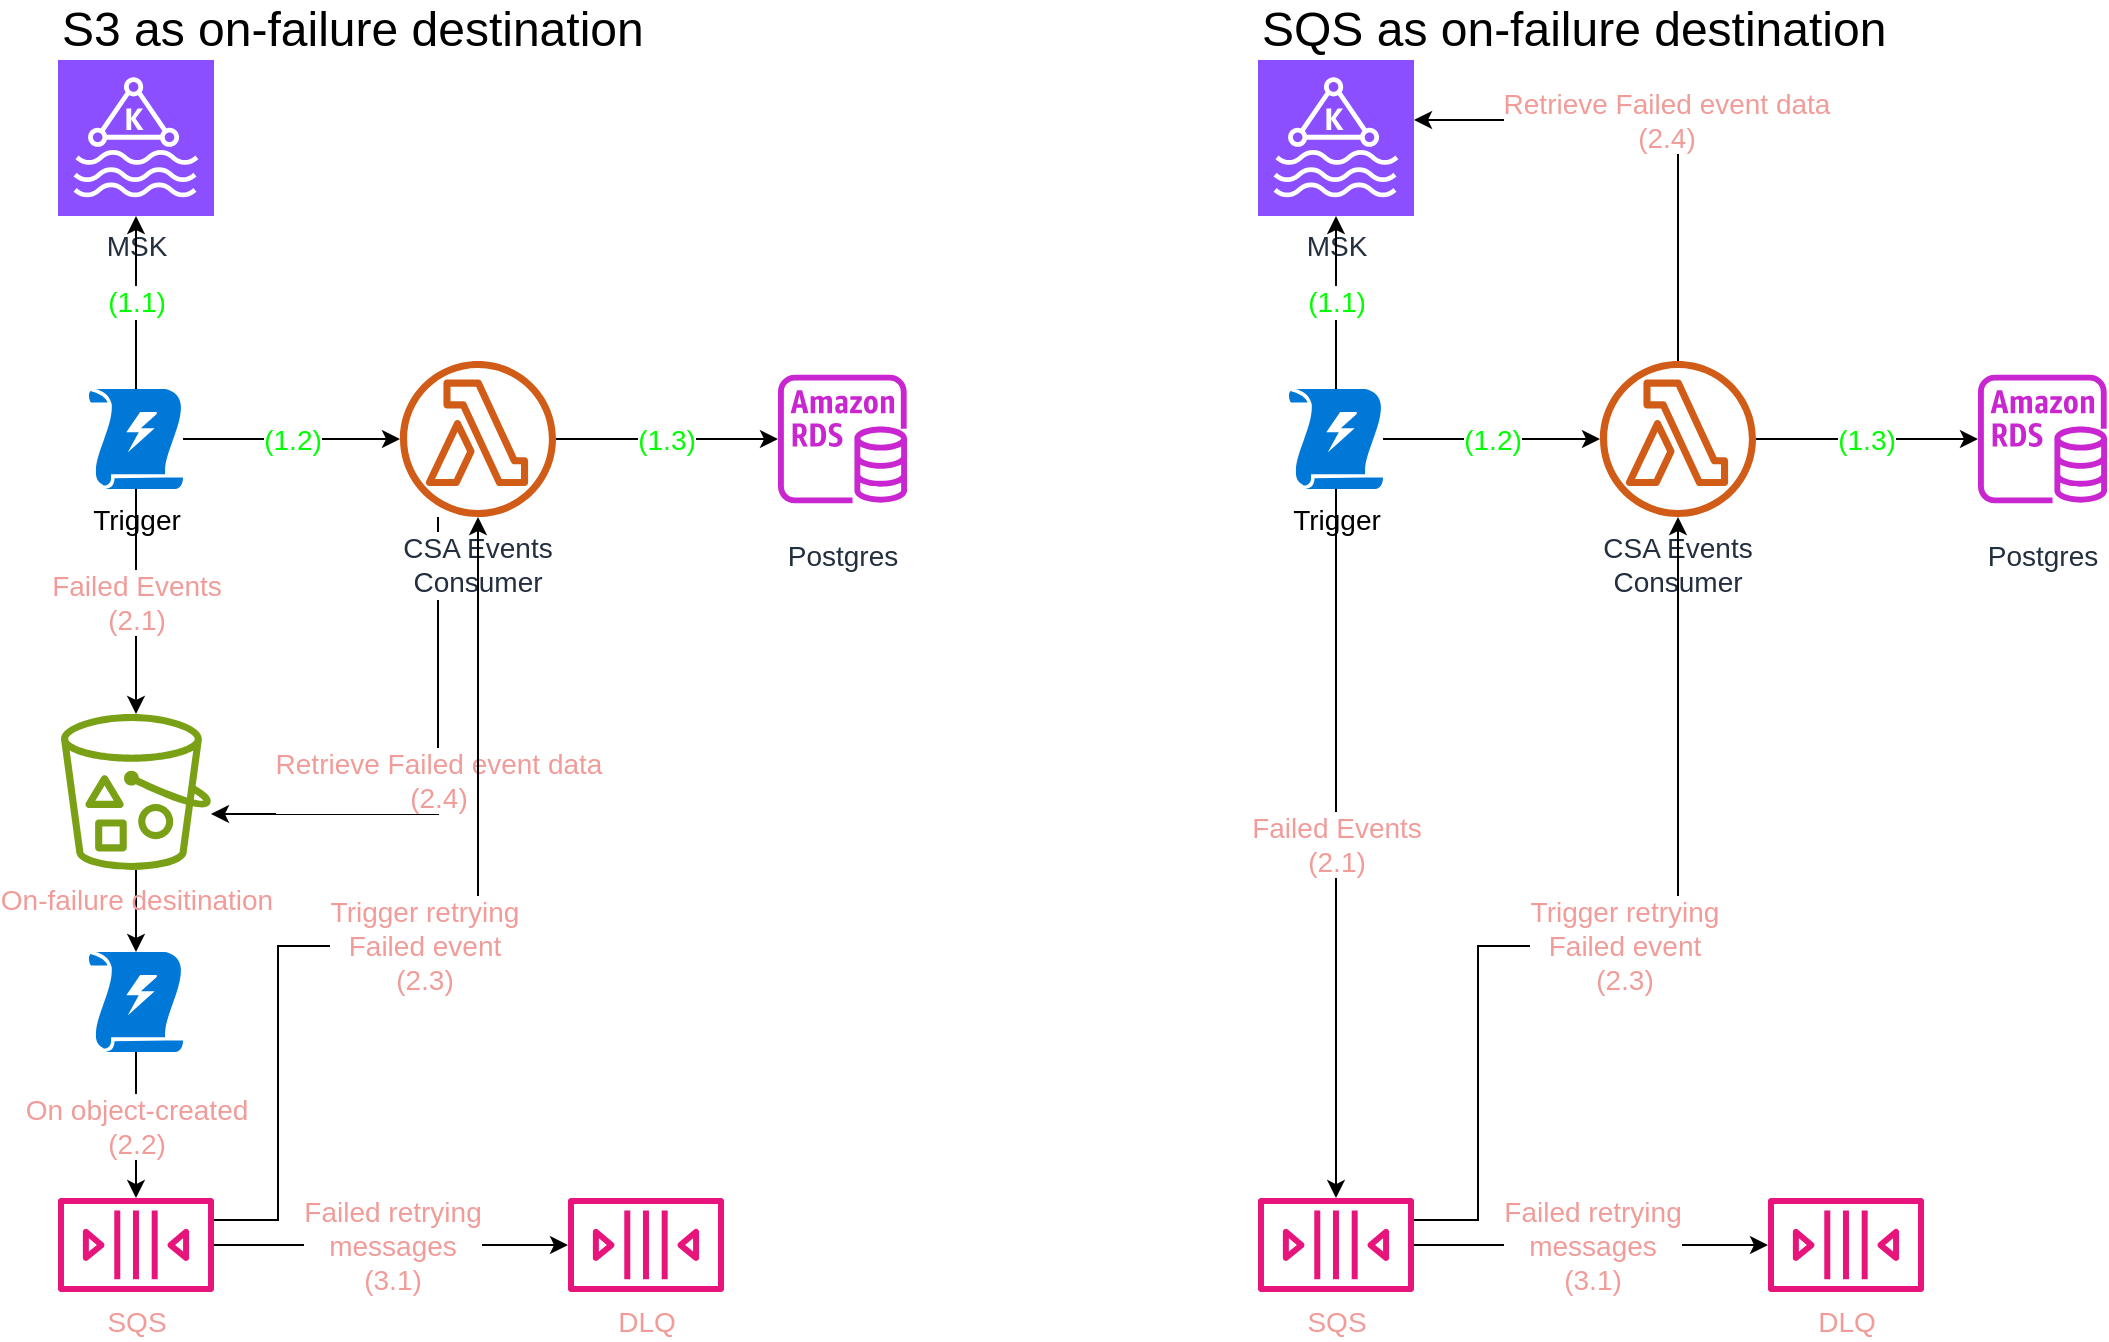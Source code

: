 <mxfile version="24.8.6">
  <diagram id="Ht1M8jgEwFfnCIfOTk4-" name="Page-1">
    <mxGraphModel dx="1473" dy="822" grid="1" gridSize="10" guides="1" tooltips="1" connect="1" arrows="1" fold="1" page="1" pageScale="1" pageWidth="1169" pageHeight="827" math="0" shadow="0">
      <root>
        <mxCell id="0" />
        <mxCell id="1" parent="0" />
        <mxCell id="d1aQsJZGRrAFsnmFgu7d-13" value="(1.3)" style="edgeStyle=orthogonalEdgeStyle;rounded=0;orthogonalLoop=1;jettySize=auto;html=1;fontSize=14;fontColor=#00FF00;" parent="1" source="UEzPUAAOIrF-is8g5C7q-115" edge="1">
          <mxGeometry relative="1" as="geometry">
            <mxPoint x="440" y="229.5" as="targetPoint" />
          </mxGeometry>
        </mxCell>
        <mxCell id="d1aQsJZGRrAFsnmFgu7d-29" value="&lt;div style=&quot;font-size: 14px;&quot;&gt;Retrieve Failed event data&lt;/div&gt;(2.4)" style="edgeStyle=orthogonalEdgeStyle;rounded=0;orthogonalLoop=1;jettySize=auto;html=1;fontSize=14;fontColor=#F19C99;" parent="1" source="UEzPUAAOIrF-is8g5C7q-115" target="d1aQsJZGRrAFsnmFgu7d-3" edge="1">
          <mxGeometry relative="1" as="geometry">
            <Array as="points">
              <mxPoint x="270" y="417" />
            </Array>
          </mxGeometry>
        </mxCell>
        <mxCell id="UEzPUAAOIrF-is8g5C7q-115" value="CSA Events Consumer" style="outlineConnect=0;fontColor=#232F3E;gradientColor=none;fillColor=#D05C17;strokeColor=none;dashed=0;verticalLabelPosition=bottom;verticalAlign=top;align=center;html=1;fontSize=14;fontStyle=0;aspect=fixed;pointerEvents=1;shape=mxgraph.aws4.lambda_function;labelBackgroundColor=#FFFFFF;labelBorderColor=none;whiteSpace=wrap;" parent="1" vertex="1">
          <mxGeometry x="251" y="190.5" width="78" height="78" as="geometry" />
        </mxCell>
        <mxCell id="d1aQsJZGRrAFsnmFgu7d-1" value="MSK" style="sketch=0;points=[[0,0,0],[0.25,0,0],[0.5,0,0],[0.75,0,0],[1,0,0],[0,1,0],[0.25,1,0],[0.5,1,0],[0.75,1,0],[1,1,0],[0,0.25,0],[0,0.5,0],[0,0.75,0],[1,0.25,0],[1,0.5,0],[1,0.75,0]];outlineConnect=0;fontColor=#232F3E;fillColor=#8C4FFF;strokeColor=#ffffff;dashed=0;verticalLabelPosition=bottom;verticalAlign=top;align=center;html=1;fontSize=14;fontStyle=0;aspect=fixed;shape=mxgraph.aws4.resourceIcon;resIcon=mxgraph.aws4.managed_streaming_for_kafka;" parent="1" vertex="1">
          <mxGeometry x="80" y="40" width="78" height="78" as="geometry" />
        </mxCell>
        <mxCell id="d1aQsJZGRrAFsnmFgu7d-6" value="(1.2)" style="edgeStyle=orthogonalEdgeStyle;rounded=0;orthogonalLoop=1;jettySize=auto;html=1;fontSize=14;fontColor=#00FF00;" parent="1" source="d1aQsJZGRrAFsnmFgu7d-2" target="UEzPUAAOIrF-is8g5C7q-115" edge="1">
          <mxGeometry relative="1" as="geometry" />
        </mxCell>
        <mxCell id="d1aQsJZGRrAFsnmFgu7d-7" value="(1.1)" style="edgeStyle=orthogonalEdgeStyle;rounded=0;orthogonalLoop=1;jettySize=auto;html=1;fontSize=14;fontColor=#00FF00;" parent="1" source="d1aQsJZGRrAFsnmFgu7d-2" target="d1aQsJZGRrAFsnmFgu7d-1" edge="1">
          <mxGeometry relative="1" as="geometry" />
        </mxCell>
        <mxCell id="d1aQsJZGRrAFsnmFgu7d-17" value="Failed Events&lt;div style=&quot;font-size: 14px;&quot;&gt;(2.1)&lt;/div&gt;" style="edgeStyle=orthogonalEdgeStyle;rounded=0;orthogonalLoop=1;jettySize=auto;html=1;fontSize=14;fontColor=#F19C99;" parent="1" source="d1aQsJZGRrAFsnmFgu7d-2" target="d1aQsJZGRrAFsnmFgu7d-3" edge="1">
          <mxGeometry relative="1" as="geometry" />
        </mxCell>
        <mxCell id="d1aQsJZGRrAFsnmFgu7d-2" value="Trigger" style="sketch=0;aspect=fixed;pointerEvents=1;shadow=0;dashed=0;html=1;strokeColor=none;labelPosition=center;verticalLabelPosition=bottom;verticalAlign=top;align=center;shape=mxgraph.mscae.enterprise.triggers;fillColor=#0078D7;fontSize=14;" parent="1" vertex="1">
          <mxGeometry x="95.5" y="204.5" width="47" height="50" as="geometry" />
        </mxCell>
        <mxCell id="d1aQsJZGRrAFsnmFgu7d-21" value="" style="edgeStyle=orthogonalEdgeStyle;rounded=0;orthogonalLoop=1;jettySize=auto;html=1;fontSize=14;fontColor=#F19C99;" parent="1" source="d1aQsJZGRrAFsnmFgu7d-3" target="d1aQsJZGRrAFsnmFgu7d-20" edge="1">
          <mxGeometry relative="1" as="geometry" />
        </mxCell>
        <mxCell id="d1aQsJZGRrAFsnmFgu7d-3" value="On-failure desitination" style="sketch=0;outlineConnect=0;fontColor=#F19C99;gradientColor=none;fillColor=#7AA116;strokeColor=none;dashed=0;verticalLabelPosition=bottom;verticalAlign=top;align=center;html=1;fontSize=14;fontStyle=0;aspect=fixed;pointerEvents=1;shape=mxgraph.aws4.bucket_with_objects;" parent="1" vertex="1">
          <mxGeometry x="81.5" y="367" width="75" height="78" as="geometry" />
        </mxCell>
        <mxCell id="d1aQsJZGRrAFsnmFgu7d-8" value="Postgres" style="aspect=fixed;html=1;align=center;fontSize=14;image=img/lib/azure2/databases/Azure_Database_PostgreSQL_Server.svg;sketch=0;outlineConnect=0;fontColor=#232F3E;gradientColor=none;fillColor=#C925D1;strokeColor=none;dashed=0;verticalLabelPosition=bottom;verticalAlign=top;fontStyle=0;pointerEvents=1;shape=mxgraph.aws4.rds_instance;" parent="1" vertex="1">
          <mxGeometry x="440" y="186.5" width="64.5" height="86" as="geometry" />
        </mxCell>
        <mxCell id="d1aQsJZGRrAFsnmFgu7d-24" value="Trigger retrying&lt;div style=&quot;font-size: 14px;&quot;&gt;Failed event&lt;/div&gt;&lt;div style=&quot;font-size: 14px;&quot;&gt;(2.3)&lt;/div&gt;" style="edgeStyle=orthogonalEdgeStyle;rounded=0;orthogonalLoop=1;jettySize=auto;html=1;fontSize=14;fontColor=#F19C99;" parent="1" source="d1aQsJZGRrAFsnmFgu7d-18" target="UEzPUAAOIrF-is8g5C7q-115" edge="1">
          <mxGeometry relative="1" as="geometry">
            <mxPoint x="320" y="274" as="targetPoint" />
            <Array as="points">
              <mxPoint x="190" y="620" />
              <mxPoint x="190" y="483" />
              <mxPoint x="290" y="483" />
            </Array>
          </mxGeometry>
        </mxCell>
        <mxCell id="d1aQsJZGRrAFsnmFgu7d-28" value="Failed retrying&lt;div style=&quot;font-size: 14px;&quot;&gt;messages&lt;/div&gt;&lt;div style=&quot;font-size: 14px;&quot;&gt;(3.1)&lt;/div&gt;" style="edgeStyle=orthogonalEdgeStyle;rounded=0;orthogonalLoop=1;jettySize=auto;html=1;fontSize=14;fontColor=#F19C99;" parent="1" source="d1aQsJZGRrAFsnmFgu7d-18" target="d1aQsJZGRrAFsnmFgu7d-26" edge="1">
          <mxGeometry relative="1" as="geometry" />
        </mxCell>
        <mxCell id="d1aQsJZGRrAFsnmFgu7d-18" value="SQS" style="sketch=0;outlineConnect=0;fontColor=#F19C99;gradientColor=none;fillColor=#E7157B;strokeColor=none;dashed=0;verticalLabelPosition=bottom;verticalAlign=top;align=center;html=1;fontSize=14;fontStyle=0;aspect=fixed;pointerEvents=1;shape=mxgraph.aws4.queue;" parent="1" vertex="1">
          <mxGeometry x="80" y="609" width="78" height="47" as="geometry" />
        </mxCell>
        <mxCell id="d1aQsJZGRrAFsnmFgu7d-22" value="On object-created&lt;div style=&quot;font-size: 14px;&quot;&gt;(2.2)&lt;/div&gt;" style="edgeStyle=orthogonalEdgeStyle;rounded=0;orthogonalLoop=1;jettySize=auto;html=1;fontSize=14;fontColor=#F19C99;" parent="1" source="d1aQsJZGRrAFsnmFgu7d-20" target="d1aQsJZGRrAFsnmFgu7d-18" edge="1">
          <mxGeometry relative="1" as="geometry" />
        </mxCell>
        <mxCell id="d1aQsJZGRrAFsnmFgu7d-20" value="" style="sketch=0;aspect=fixed;pointerEvents=1;shadow=0;dashed=0;html=1;strokeColor=none;labelPosition=center;verticalLabelPosition=bottom;verticalAlign=top;align=center;shape=mxgraph.mscae.enterprise.triggers;fillColor=#0078D7;fontSize=14;fontColor=#F19C99;" parent="1" vertex="1">
          <mxGeometry x="95.5" y="486" width="47" height="50" as="geometry" />
        </mxCell>
        <mxCell id="d1aQsJZGRrAFsnmFgu7d-26" value="DLQ" style="sketch=0;outlineConnect=0;fontColor=#F19C99;gradientColor=none;fillColor=#E7157B;strokeColor=none;dashed=0;verticalLabelPosition=bottom;verticalAlign=top;align=center;html=1;fontSize=14;fontStyle=0;aspect=fixed;pointerEvents=1;shape=mxgraph.aws4.queue;" parent="1" vertex="1">
          <mxGeometry x="335" y="609" width="78" height="47" as="geometry" />
        </mxCell>
        <mxCell id="d1aQsJZGRrAFsnmFgu7d-30" value="(1.3)" style="edgeStyle=orthogonalEdgeStyle;rounded=0;orthogonalLoop=1;jettySize=auto;html=1;fontSize=14;fontColor=#00FF00;" parent="1" source="d1aQsJZGRrAFsnmFgu7d-32" edge="1">
          <mxGeometry relative="1" as="geometry">
            <mxPoint x="1040" y="229.5" as="targetPoint" />
          </mxGeometry>
        </mxCell>
        <mxCell id="d1aQsJZGRrAFsnmFgu7d-31" value="&lt;div style=&quot;font-size: 14px;&quot;&gt;Retrieve Failed event data&lt;/div&gt;(2.4)" style="edgeStyle=orthogonalEdgeStyle;rounded=0;orthogonalLoop=1;jettySize=auto;html=1;fontSize=14;fontColor=#F19C99;" parent="1" source="d1aQsJZGRrAFsnmFgu7d-32" target="d1aQsJZGRrAFsnmFgu7d-33" edge="1">
          <mxGeometry relative="1" as="geometry">
            <Array as="points">
              <mxPoint x="890" y="70" />
            </Array>
            <mxPoint x="756.492" y="417" as="targetPoint" />
            <mxPoint as="offset" />
          </mxGeometry>
        </mxCell>
        <mxCell id="d1aQsJZGRrAFsnmFgu7d-32" value="CSA Events Consumer" style="outlineConnect=0;fontColor=#232F3E;gradientColor=none;fillColor=#D05C17;strokeColor=none;dashed=0;verticalLabelPosition=bottom;verticalAlign=top;align=center;html=1;fontSize=14;fontStyle=0;aspect=fixed;pointerEvents=1;shape=mxgraph.aws4.lambda_function;labelBackgroundColor=#FFFFFF;labelBorderColor=none;whiteSpace=wrap;" parent="1" vertex="1">
          <mxGeometry x="851" y="190.5" width="78" height="78" as="geometry" />
        </mxCell>
        <mxCell id="d1aQsJZGRrAFsnmFgu7d-33" value="MSK" style="sketch=0;points=[[0,0,0],[0.25,0,0],[0.5,0,0],[0.75,0,0],[1,0,0],[0,1,0],[0.25,1,0],[0.5,1,0],[0.75,1,0],[1,1,0],[0,0.25,0],[0,0.5,0],[0,0.75,0],[1,0.25,0],[1,0.5,0],[1,0.75,0]];outlineConnect=0;fontColor=#232F3E;fillColor=#8C4FFF;strokeColor=#ffffff;dashed=0;verticalLabelPosition=bottom;verticalAlign=top;align=center;html=1;fontSize=14;fontStyle=0;aspect=fixed;shape=mxgraph.aws4.resourceIcon;resIcon=mxgraph.aws4.managed_streaming_for_kafka;" parent="1" vertex="1">
          <mxGeometry x="680" y="40" width="78" height="78" as="geometry" />
        </mxCell>
        <mxCell id="d1aQsJZGRrAFsnmFgu7d-34" value="(1.2)" style="edgeStyle=orthogonalEdgeStyle;rounded=0;orthogonalLoop=1;jettySize=auto;html=1;fontSize=14;fontColor=#00FF00;" parent="1" source="d1aQsJZGRrAFsnmFgu7d-37" target="d1aQsJZGRrAFsnmFgu7d-32" edge="1">
          <mxGeometry relative="1" as="geometry" />
        </mxCell>
        <mxCell id="d1aQsJZGRrAFsnmFgu7d-35" value="(1.1)" style="edgeStyle=orthogonalEdgeStyle;rounded=0;orthogonalLoop=1;jettySize=auto;html=1;fontSize=14;fontColor=#00FF00;" parent="1" source="d1aQsJZGRrAFsnmFgu7d-37" target="d1aQsJZGRrAFsnmFgu7d-33" edge="1">
          <mxGeometry relative="1" as="geometry" />
        </mxCell>
        <mxCell id="d1aQsJZGRrAFsnmFgu7d-36" value="Failed Events&lt;div style=&quot;font-size: 14px;&quot;&gt;(2.1)&lt;/div&gt;" style="edgeStyle=orthogonalEdgeStyle;rounded=0;orthogonalLoop=1;jettySize=auto;html=1;fontSize=14;fontColor=#F19C99;" parent="1" source="d1aQsJZGRrAFsnmFgu7d-37" target="d1aQsJZGRrAFsnmFgu7d-43" edge="1">
          <mxGeometry relative="1" as="geometry">
            <mxPoint x="719" y="367" as="targetPoint" />
          </mxGeometry>
        </mxCell>
        <mxCell id="d1aQsJZGRrAFsnmFgu7d-37" value="Trigger" style="sketch=0;aspect=fixed;pointerEvents=1;shadow=0;dashed=0;html=1;strokeColor=none;labelPosition=center;verticalLabelPosition=bottom;verticalAlign=top;align=center;shape=mxgraph.mscae.enterprise.triggers;fillColor=#0078D7;fontSize=14;" parent="1" vertex="1">
          <mxGeometry x="695.5" y="204.5" width="47" height="50" as="geometry" />
        </mxCell>
        <mxCell id="d1aQsJZGRrAFsnmFgu7d-40" value="Postgres" style="aspect=fixed;html=1;align=center;fontSize=14;image=img/lib/azure2/databases/Azure_Database_PostgreSQL_Server.svg;sketch=0;outlineConnect=0;fontColor=#232F3E;gradientColor=none;fillColor=#C925D1;strokeColor=none;dashed=0;verticalLabelPosition=bottom;verticalAlign=top;fontStyle=0;pointerEvents=1;shape=mxgraph.aws4.rds_instance;" parent="1" vertex="1">
          <mxGeometry x="1040" y="186.5" width="64.5" height="86" as="geometry" />
        </mxCell>
        <mxCell id="d1aQsJZGRrAFsnmFgu7d-41" value="Trigger retrying&lt;div style=&quot;font-size: 14px;&quot;&gt;Failed event&lt;/div&gt;&lt;div style=&quot;font-size: 14px;&quot;&gt;(2.3)&lt;/div&gt;" style="edgeStyle=orthogonalEdgeStyle;rounded=0;orthogonalLoop=1;jettySize=auto;html=1;fontSize=14;fontColor=#F19C99;" parent="1" source="d1aQsJZGRrAFsnmFgu7d-43" target="d1aQsJZGRrAFsnmFgu7d-32" edge="1">
          <mxGeometry relative="1" as="geometry">
            <mxPoint x="920" y="274" as="targetPoint" />
            <Array as="points">
              <mxPoint x="790" y="620" />
              <mxPoint x="790" y="483" />
              <mxPoint x="890" y="483" />
            </Array>
          </mxGeometry>
        </mxCell>
        <mxCell id="d1aQsJZGRrAFsnmFgu7d-42" value="Failed retrying&lt;div style=&quot;font-size: 14px;&quot;&gt;messages&lt;/div&gt;&lt;div style=&quot;font-size: 14px;&quot;&gt;(3.1)&lt;/div&gt;" style="edgeStyle=orthogonalEdgeStyle;rounded=0;orthogonalLoop=1;jettySize=auto;html=1;fontSize=14;fontColor=#F19C99;" parent="1" source="d1aQsJZGRrAFsnmFgu7d-43" target="d1aQsJZGRrAFsnmFgu7d-46" edge="1">
          <mxGeometry relative="1" as="geometry" />
        </mxCell>
        <mxCell id="d1aQsJZGRrAFsnmFgu7d-43" value="SQS" style="sketch=0;outlineConnect=0;fontColor=#F19C99;gradientColor=none;fillColor=#E7157B;strokeColor=none;dashed=0;verticalLabelPosition=bottom;verticalAlign=top;align=center;html=1;fontSize=14;fontStyle=0;aspect=fixed;pointerEvents=1;shape=mxgraph.aws4.queue;" parent="1" vertex="1">
          <mxGeometry x="680" y="609" width="78" height="47" as="geometry" />
        </mxCell>
        <mxCell id="d1aQsJZGRrAFsnmFgu7d-46" value="DLQ" style="sketch=0;outlineConnect=0;fontColor=#F19C99;gradientColor=none;fillColor=#E7157B;strokeColor=none;dashed=0;verticalLabelPosition=bottom;verticalAlign=top;align=center;html=1;fontSize=14;fontStyle=0;aspect=fixed;pointerEvents=1;shape=mxgraph.aws4.queue;" parent="1" vertex="1">
          <mxGeometry x="935" y="609" width="78" height="47" as="geometry" />
        </mxCell>
        <mxCell id="JeBPcXctmyzomFUEPh02-2" value="S3 as on-failure destination" style="text;strokeColor=none;fillColor=none;html=1;fontSize=24;fontStyle=0;verticalAlign=middle;align=left;" vertex="1" parent="1">
          <mxGeometry x="80" y="10" width="100" height="30" as="geometry" />
        </mxCell>
        <mxCell id="JeBPcXctmyzomFUEPh02-3" value="SQS as on-failure destination" style="text;strokeColor=none;fillColor=none;html=1;fontSize=24;fontStyle=0;verticalAlign=middle;align=left;" vertex="1" parent="1">
          <mxGeometry x="680" y="10" width="100" height="30" as="geometry" />
        </mxCell>
      </root>
    </mxGraphModel>
  </diagram>
</mxfile>
